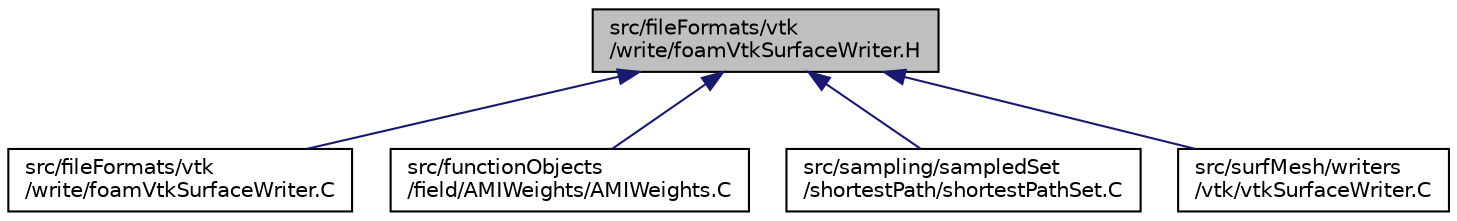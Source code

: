 digraph "src/fileFormats/vtk/write/foamVtkSurfaceWriter.H"
{
  bgcolor="transparent";
  edge [fontname="Helvetica",fontsize="10",labelfontname="Helvetica",labelfontsize="10"];
  node [fontname="Helvetica",fontsize="10",shape=record];
  Node1 [label="src/fileFormats/vtk\l/write/foamVtkSurfaceWriter.H",height=0.2,width=0.4,color="black", fillcolor="grey75", style="filled" fontcolor="black"];
  Node1 -> Node2 [dir="back",color="midnightblue",fontsize="10",style="solid",fontname="Helvetica"];
  Node2 [label="src/fileFormats/vtk\l/write/foamVtkSurfaceWriter.C",height=0.2,width=0.4,color="black",URL="$foamVtkSurfaceWriter_8C.html"];
  Node1 -> Node3 [dir="back",color="midnightblue",fontsize="10",style="solid",fontname="Helvetica"];
  Node3 [label="src/functionObjects\l/field/AMIWeights/AMIWeights.C",height=0.2,width=0.4,color="black",URL="$AMIWeights_8C.html"];
  Node1 -> Node4 [dir="back",color="midnightblue",fontsize="10",style="solid",fontname="Helvetica"];
  Node4 [label="src/sampling/sampledSet\l/shortestPath/shortestPathSet.C",height=0.2,width=0.4,color="black",URL="$shortestPathSet_8C.html"];
  Node1 -> Node5 [dir="back",color="midnightblue",fontsize="10",style="solid",fontname="Helvetica"];
  Node5 [label="src/surfMesh/writers\l/vtk/vtkSurfaceWriter.C",height=0.2,width=0.4,color="black",URL="$vtkSurfaceWriter_8C.html"];
}
